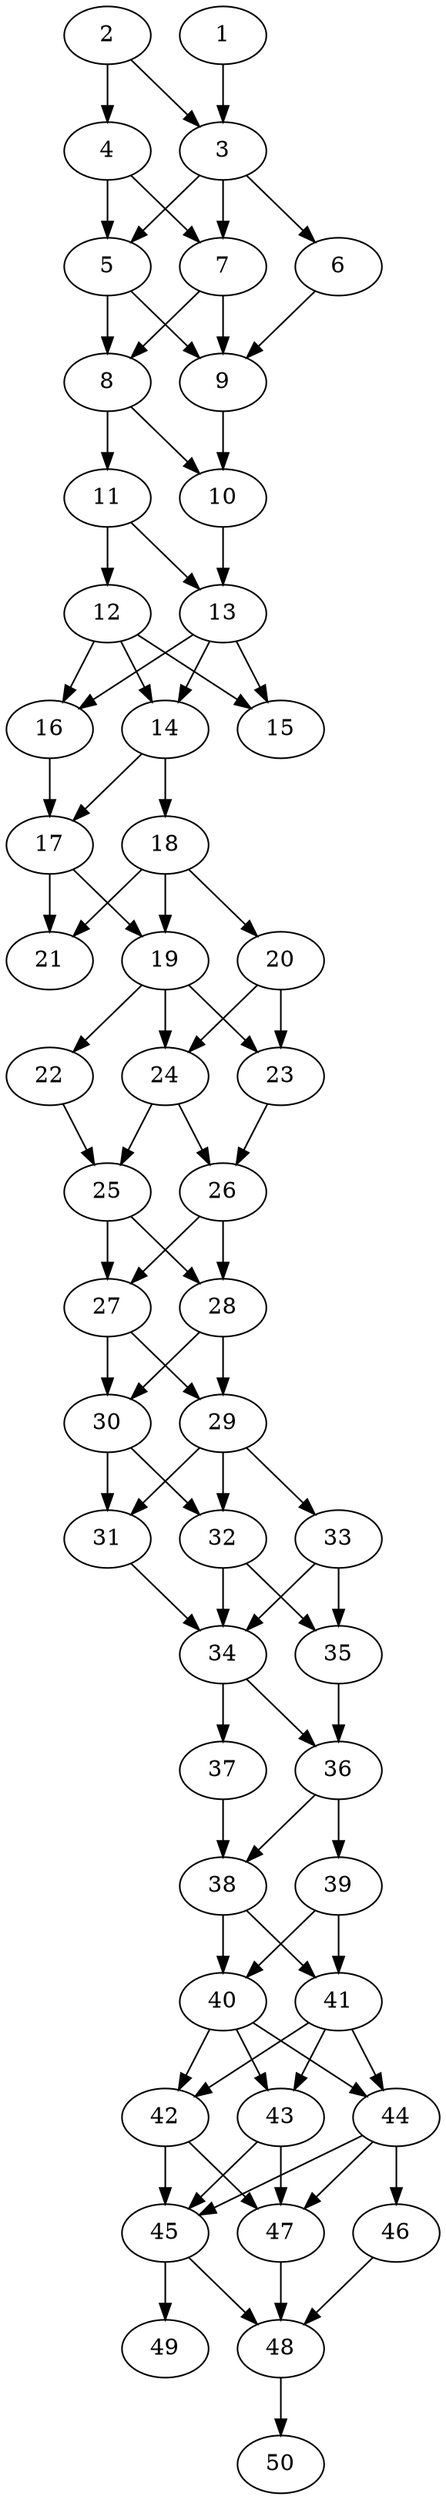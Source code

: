 // DAG automatically generated by daggen at Thu Oct  3 14:07:57 2019
// ./daggen --dot -n 50 --ccr 0.5 --fat 0.3 --regular 0.9 --density 0.9 --mindata 5242880 --maxdata 52428800 
digraph G {
  1 [size="59654144", alpha="0.02", expect_size="29827072"] 
  1 -> 3 [size ="29827072"]
  2 [size="24152064", alpha="0.18", expect_size="12076032"] 
  2 -> 3 [size ="12076032"]
  2 -> 4 [size ="12076032"]
  3 [size="90429440", alpha="0.05", expect_size="45214720"] 
  3 -> 5 [size ="45214720"]
  3 -> 6 [size ="45214720"]
  3 -> 7 [size ="45214720"]
  4 [size="98185216", alpha="0.00", expect_size="49092608"] 
  4 -> 5 [size ="49092608"]
  4 -> 7 [size ="49092608"]
  5 [size="23541760", alpha="0.06", expect_size="11770880"] 
  5 -> 8 [size ="11770880"]
  5 -> 9 [size ="11770880"]
  6 [size="19746816", alpha="0.16", expect_size="9873408"] 
  6 -> 9 [size ="9873408"]
  7 [size="92037120", alpha="0.05", expect_size="46018560"] 
  7 -> 8 [size ="46018560"]
  7 -> 9 [size ="46018560"]
  8 [size="104699904", alpha="0.07", expect_size="52349952"] 
  8 -> 10 [size ="52349952"]
  8 -> 11 [size ="52349952"]
  9 [size="45004800", alpha="0.12", expect_size="22502400"] 
  9 -> 10 [size ="22502400"]
  10 [size="97945600", alpha="0.17", expect_size="48972800"] 
  10 -> 13 [size ="48972800"]
  11 [size="99999744", alpha="0.02", expect_size="49999872"] 
  11 -> 12 [size ="49999872"]
  11 -> 13 [size ="49999872"]
  12 [size="13705216", alpha="0.10", expect_size="6852608"] 
  12 -> 14 [size ="6852608"]
  12 -> 15 [size ="6852608"]
  12 -> 16 [size ="6852608"]
  13 [size="98279424", alpha="0.01", expect_size="49139712"] 
  13 -> 14 [size ="49139712"]
  13 -> 15 [size ="49139712"]
  13 -> 16 [size ="49139712"]
  14 [size="29489152", alpha="0.19", expect_size="14744576"] 
  14 -> 17 [size ="14744576"]
  14 -> 18 [size ="14744576"]
  15 [size="29894656", alpha="0.03", expect_size="14947328"] 
  16 [size="58308608", alpha="0.10", expect_size="29154304"] 
  16 -> 17 [size ="29154304"]
  17 [size="39776256", alpha="0.19", expect_size="19888128"] 
  17 -> 19 [size ="19888128"]
  17 -> 21 [size ="19888128"]
  18 [size="65220608", alpha="0.07", expect_size="32610304"] 
  18 -> 19 [size ="32610304"]
  18 -> 20 [size ="32610304"]
  18 -> 21 [size ="32610304"]
  19 [size="97148928", alpha="0.04", expect_size="48574464"] 
  19 -> 22 [size ="48574464"]
  19 -> 23 [size ="48574464"]
  19 -> 24 [size ="48574464"]
  20 [size="57280512", alpha="0.18", expect_size="28640256"] 
  20 -> 23 [size ="28640256"]
  20 -> 24 [size ="28640256"]
  21 [size="45002752", alpha="0.03", expect_size="22501376"] 
  22 [size="53135360", alpha="0.10", expect_size="26567680"] 
  22 -> 25 [size ="26567680"]
  23 [size="100767744", alpha="0.14", expect_size="50383872"] 
  23 -> 26 [size ="50383872"]
  24 [size="12959744", alpha="0.17", expect_size="6479872"] 
  24 -> 25 [size ="6479872"]
  24 -> 26 [size ="6479872"]
  25 [size="102694912", alpha="0.03", expect_size="51347456"] 
  25 -> 27 [size ="51347456"]
  25 -> 28 [size ="51347456"]
  26 [size="22702080", alpha="0.11", expect_size="11351040"] 
  26 -> 27 [size ="11351040"]
  26 -> 28 [size ="11351040"]
  27 [size="68841472", alpha="0.16", expect_size="34420736"] 
  27 -> 29 [size ="34420736"]
  27 -> 30 [size ="34420736"]
  28 [size="65587200", alpha="0.01", expect_size="32793600"] 
  28 -> 29 [size ="32793600"]
  28 -> 30 [size ="32793600"]
  29 [size="97148928", alpha="0.13", expect_size="48574464"] 
  29 -> 31 [size ="48574464"]
  29 -> 32 [size ="48574464"]
  29 -> 33 [size ="48574464"]
  30 [size="20658176", alpha="0.04", expect_size="10329088"] 
  30 -> 31 [size ="10329088"]
  30 -> 32 [size ="10329088"]
  31 [size="10930176", alpha="0.14", expect_size="5465088"] 
  31 -> 34 [size ="5465088"]
  32 [size="22765568", alpha="0.04", expect_size="11382784"] 
  32 -> 34 [size ="11382784"]
  32 -> 35 [size ="11382784"]
  33 [size="69830656", alpha="0.13", expect_size="34915328"] 
  33 -> 34 [size ="34915328"]
  33 -> 35 [size ="34915328"]
  34 [size="43325440", alpha="0.06", expect_size="21662720"] 
  34 -> 36 [size ="21662720"]
  34 -> 37 [size ="21662720"]
  35 [size="30951424", alpha="0.04", expect_size="15475712"] 
  35 -> 36 [size ="15475712"]
  36 [size="45764608", alpha="0.11", expect_size="22882304"] 
  36 -> 38 [size ="22882304"]
  36 -> 39 [size ="22882304"]
  37 [size="97028096", alpha="0.05", expect_size="48514048"] 
  37 -> 38 [size ="48514048"]
  38 [size="77549568", alpha="0.10", expect_size="38774784"] 
  38 -> 40 [size ="38774784"]
  38 -> 41 [size ="38774784"]
  39 [size="81543168", alpha="0.13", expect_size="40771584"] 
  39 -> 40 [size ="40771584"]
  39 -> 41 [size ="40771584"]
  40 [size="49160192", alpha="0.07", expect_size="24580096"] 
  40 -> 42 [size ="24580096"]
  40 -> 43 [size ="24580096"]
  40 -> 44 [size ="24580096"]
  41 [size="67858432", alpha="0.08", expect_size="33929216"] 
  41 -> 42 [size ="33929216"]
  41 -> 43 [size ="33929216"]
  41 -> 44 [size ="33929216"]
  42 [size="38412288", alpha="0.17", expect_size="19206144"] 
  42 -> 45 [size ="19206144"]
  42 -> 47 [size ="19206144"]
  43 [size="58413056", alpha="0.06", expect_size="29206528"] 
  43 -> 45 [size ="29206528"]
  43 -> 47 [size ="29206528"]
  44 [size="26910720", alpha="0.16", expect_size="13455360"] 
  44 -> 45 [size ="13455360"]
  44 -> 46 [size ="13455360"]
  44 -> 47 [size ="13455360"]
  45 [size="57278464", alpha="0.05", expect_size="28639232"] 
  45 -> 48 [size ="28639232"]
  45 -> 49 [size ="28639232"]
  46 [size="74559488", alpha="0.16", expect_size="37279744"] 
  46 -> 48 [size ="37279744"]
  47 [size="32202752", alpha="0.00", expect_size="16101376"] 
  47 -> 48 [size ="16101376"]
  48 [size="53872640", alpha="0.16", expect_size="26936320"] 
  48 -> 50 [size ="26936320"]
  49 [size="99936256", alpha="0.10", expect_size="49968128"] 
  50 [size="68311040", alpha="0.06", expect_size="34155520"] 
}
